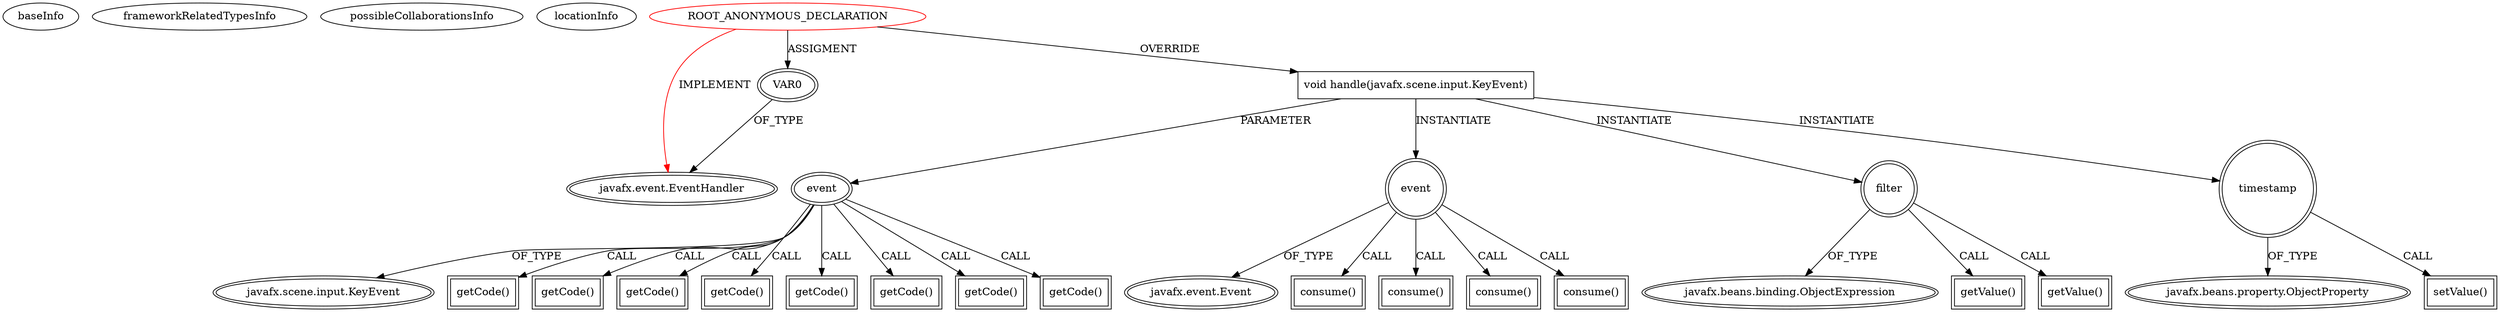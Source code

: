 digraph {
baseInfo[graphId=3725,category="extension_graph",isAnonymous=true,possibleRelation=false]
frameworkRelatedTypesInfo[0="javafx.event.EventHandler"]
possibleCollaborationsInfo[]
locationInfo[projectName="nablex-jfx-control-date",filePath="/nablex-jfx-control-date/jfx-control-date-master/src/main/java/be/nabu/jfx/control/date/DatePicker.java",contextSignature="void initialize()",graphId="3725"]
0[label="ROOT_ANONYMOUS_DECLARATION",vertexType="ROOT_ANONYMOUS_DECLARATION",isFrameworkType=false,color=red]
1[label="javafx.event.EventHandler",vertexType="FRAMEWORK_INTERFACE_TYPE",isFrameworkType=true,peripheries=2]
2[label="VAR0",vertexType="OUTSIDE_VARIABLE_EXPRESION",isFrameworkType=true,peripheries=2]
4[label="void handle(javafx.scene.input.KeyEvent)",vertexType="OVERRIDING_METHOD_DECLARATION",isFrameworkType=false,shape=box]
5[label="event",vertexType="PARAMETER_DECLARATION",isFrameworkType=true,peripheries=2]
6[label="javafx.scene.input.KeyEvent",vertexType="FRAMEWORK_CLASS_TYPE",isFrameworkType=true,peripheries=2]
8[label="getCode()",vertexType="INSIDE_CALL",isFrameworkType=true,peripheries=2,shape=box]
10[label="getCode()",vertexType="INSIDE_CALL",isFrameworkType=true,peripheries=2,shape=box]
12[label="getCode()",vertexType="INSIDE_CALL",isFrameworkType=true,peripheries=2,shape=box]
13[label="event",vertexType="VARIABLE_EXPRESION",isFrameworkType=true,peripheries=2,shape=circle]
15[label="javafx.event.Event",vertexType="FRAMEWORK_CLASS_TYPE",isFrameworkType=true,peripheries=2]
14[label="consume()",vertexType="INSIDE_CALL",isFrameworkType=true,peripheries=2,shape=box]
17[label="getCode()",vertexType="INSIDE_CALL",isFrameworkType=true,peripheries=2,shape=box]
19[label="getCode()",vertexType="INSIDE_CALL",isFrameworkType=true,peripheries=2,shape=box]
21[label="getCode()",vertexType="INSIDE_CALL",isFrameworkType=true,peripheries=2,shape=box]
22[label="filter",vertexType="VARIABLE_EXPRESION",isFrameworkType=true,peripheries=2,shape=circle]
24[label="javafx.beans.binding.ObjectExpression",vertexType="FRAMEWORK_CLASS_TYPE",isFrameworkType=true,peripheries=2]
23[label="getValue()",vertexType="INSIDE_CALL",isFrameworkType=true,peripheries=2,shape=box]
26[label="getValue()",vertexType="INSIDE_CALL",isFrameworkType=true,peripheries=2,shape=box]
28[label="consume()",vertexType="INSIDE_CALL",isFrameworkType=true,peripheries=2,shape=box]
30[label="getCode()",vertexType="INSIDE_CALL",isFrameworkType=true,peripheries=2,shape=box]
32[label="consume()",vertexType="INSIDE_CALL",isFrameworkType=true,peripheries=2,shape=box]
34[label="getCode()",vertexType="INSIDE_CALL",isFrameworkType=true,peripheries=2,shape=box]
35[label="timestamp",vertexType="VARIABLE_EXPRESION",isFrameworkType=true,peripheries=2,shape=circle]
37[label="javafx.beans.property.ObjectProperty",vertexType="FRAMEWORK_CLASS_TYPE",isFrameworkType=true,peripheries=2]
36[label="setValue()",vertexType="INSIDE_CALL",isFrameworkType=true,peripheries=2,shape=box]
39[label="consume()",vertexType="INSIDE_CALL",isFrameworkType=true,peripheries=2,shape=box]
0->1[label="IMPLEMENT",color=red]
0->2[label="ASSIGMENT"]
2->1[label="OF_TYPE"]
0->4[label="OVERRIDE"]
5->6[label="OF_TYPE"]
4->5[label="PARAMETER"]
5->8[label="CALL"]
5->10[label="CALL"]
5->12[label="CALL"]
4->13[label="INSTANTIATE"]
13->15[label="OF_TYPE"]
13->14[label="CALL"]
5->17[label="CALL"]
5->19[label="CALL"]
5->21[label="CALL"]
4->22[label="INSTANTIATE"]
22->24[label="OF_TYPE"]
22->23[label="CALL"]
22->26[label="CALL"]
13->28[label="CALL"]
5->30[label="CALL"]
13->32[label="CALL"]
5->34[label="CALL"]
4->35[label="INSTANTIATE"]
35->37[label="OF_TYPE"]
35->36[label="CALL"]
13->39[label="CALL"]
}
